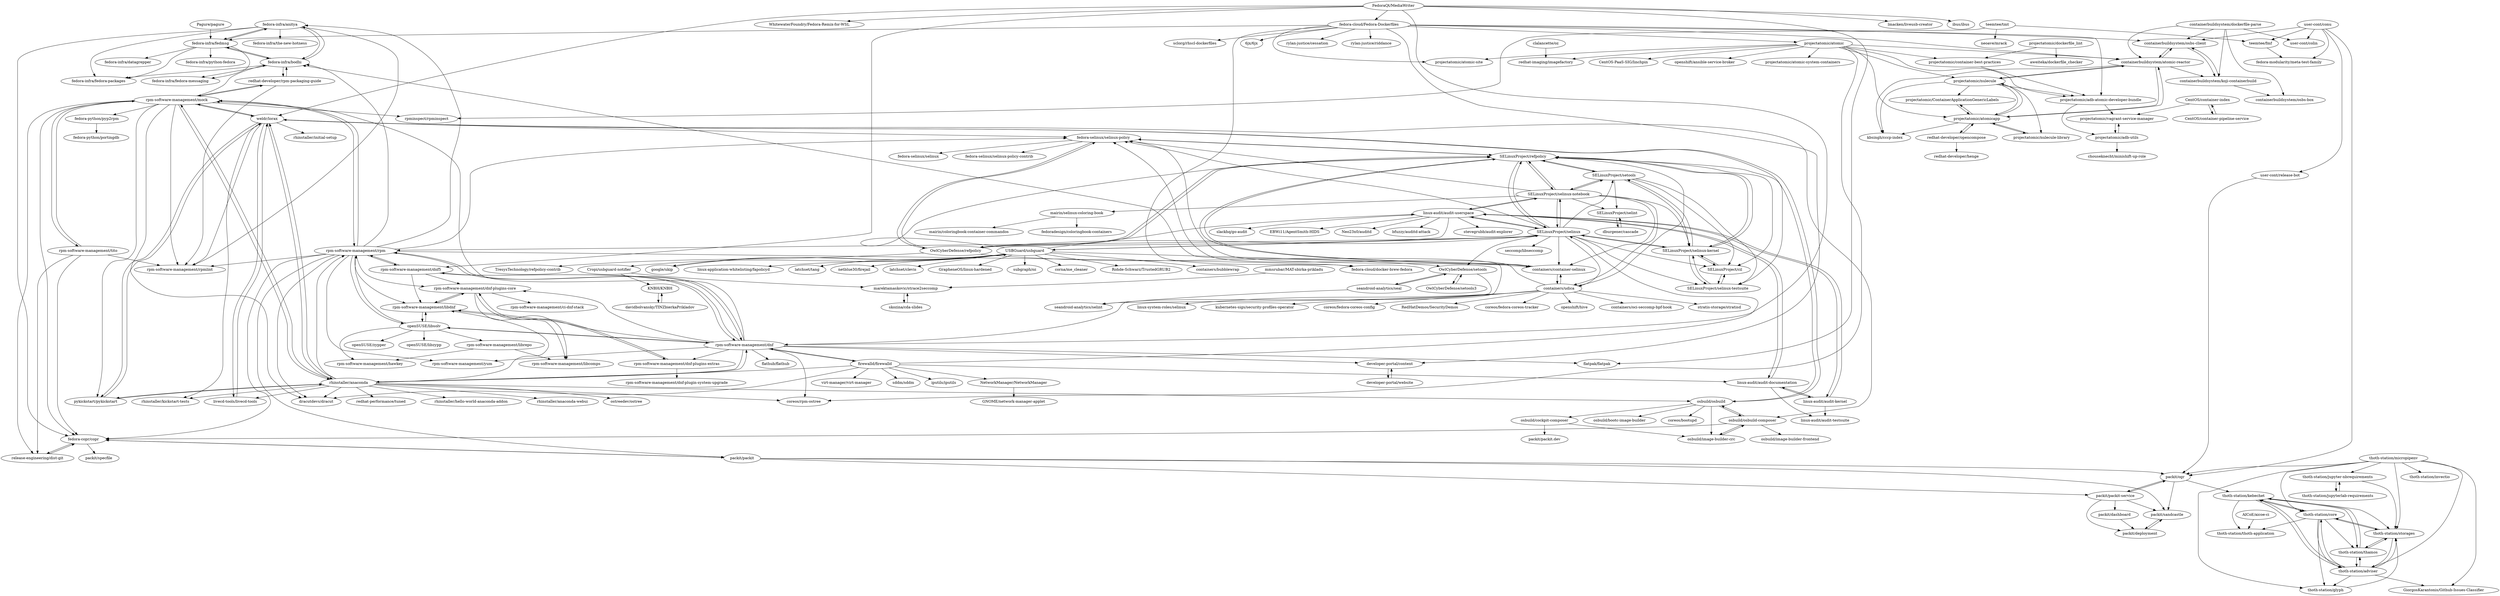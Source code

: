 digraph G {
"fedora-infra/anitya" -> "fedora-infra/fedmsg"
"fedora-infra/anitya" -> "fedora-infra/bodhi"
"fedora-infra/anitya" -> "fedora-infra/the-new-hotness"
"fedora-infra/anitya" -> "fedora-infra/fedora-packages"
"fedora-infra/anitya" -> "rpm-software-management/rpmlint"
"fedora-infra/anitya" -> "fedora-copr/copr"
"osbuild/osbuild" -> "osbuild/osbuild-composer"
"osbuild/osbuild" -> "osbuild/image-builder-crc"
"osbuild/osbuild" -> "osbuild/cockpit-composer"
"osbuild/osbuild" -> "coreos/bootupd" ["e"=1]
"osbuild/osbuild" -> "osbuild/bootc-image-builder" ["e"=1]
"osbuild/osbuild" -> "weldr/lorax"
"SELinuxProject/refpolicy" -> "SELinuxProject/setools"
"SELinuxProject/refpolicy" -> "SELinuxProject/selinux"
"SELinuxProject/refpolicy" -> "SELinuxProject/selinux-notebook"
"SELinuxProject/refpolicy" -> "OwlCyberDefense/refpolicy"
"SELinuxProject/refpolicy" -> "SELinuxProject/selinux-kernel"
"SELinuxProject/refpolicy" -> "fedora-selinux/selinux-policy"
"SELinuxProject/refpolicy" -> "SELinuxProject/selinux-testsuite"
"SELinuxProject/refpolicy" -> "SELinuxProject/cil"
"SELinuxProject/refpolicy" -> "containers/container-selinux"
"clalancette/oz" -> "redhat-imaging/imagefactory"
"SELinuxProject/setools" -> "SELinuxProject/refpolicy"
"SELinuxProject/setools" -> "SELinuxProject/selinux-kernel"
"SELinuxProject/setools" -> "SELinuxProject/cil"
"SELinuxProject/setools" -> "SELinuxProject/selinux-testsuite"
"SELinuxProject/setools" -> "SELinuxProject/selint"
"SELinuxProject/setools" -> "SELinuxProject/selinux-notebook"
"containers/udica" -> "containers/container-selinux"
"containers/udica" -> "RedHatDemos/SecurityDemos" ["e"=1]
"containers/udica" -> "coreos/fedora-coreos-tracker" ["e"=1]
"containers/udica" -> "openshift/hive" ["e"=1]
"containers/udica" -> "containers/oci-seccomp-bpf-hook" ["e"=1]
"containers/udica" -> "fedora-selinux/selinux-policy"
"containers/udica" -> "SELinuxProject/refpolicy"
"containers/udica" -> "stratis-storage/stratisd" ["e"=1]
"containers/udica" -> "linux-system-roles/selinux" ["e"=1]
"containers/udica" -> "kubernetes-sigs/security-profiles-operator" ["e"=1]
"containers/udica" -> "coreos/fedora-coreos-config" ["e"=1]
"KNBH/KNBH" -> "davidbolvansky/TINZbierkaPrikladov"
"davidbolvansky/TINZbierkaPrikladov" -> "KNBH/KNBH"
"packit/packit" -> "packit/ogr"
"packit/packit" -> "fedora-copr/copr"
"packit/packit" -> "packit/packit-service"
"packit/packit" -> "packit/sandcastle"
"fedora-cloud/Fedora-Dockerfiles" -> "6jx/6jx"
"fedora-cloud/Fedora-Dockerfiles" -> "rylan-justice/cessation"
"fedora-cloud/Fedora-Dockerfiles" -> "rylan-justice/riddance"
"fedora-cloud/Fedora-Dockerfiles" -> "sclorg/rhscl-dockerfiles"
"fedora-cloud/Fedora-Dockerfiles" -> "containerbuildsystem/atomic-reactor"
"fedora-cloud/Fedora-Dockerfiles" -> "fedora-cloud/docker-brew-fedora" ["e"=1]
"fedora-cloud/Fedora-Dockerfiles" -> "containerbuildsystem/osbs-client"
"fedora-cloud/Fedora-Dockerfiles" -> "fedora-infra/fedmsg"
"fedora-cloud/Fedora-Dockerfiles" -> "projectatomic/atomic-site"
"fedora-cloud/Fedora-Dockerfiles" -> "projectatomic/adb-atomic-developer-bundle"
"fedora-cloud/Fedora-Dockerfiles" -> "projectatomic/atomic"
"fedora-cloud/Fedora-Dockerfiles" -> "developer-portal/content"
"fedora-infra/bodhi" -> "fedora-infra/fedmsg"
"fedora-infra/bodhi" -> "fedora-infra/anitya"
"fedora-infra/bodhi" -> "fedora-infra/fedora-messaging"
"fedora-infra/bodhi" -> "fedora-infra/fedora-packages"
"fedora-infra/bodhi" -> "redhat-developer/rpm-packaging-guide"
"mairin/selinux-coloring-book" -> "fedoradesign/coloringbook-containers"
"mairin/selinux-coloring-book" -> "mairin/coloringbook-container-commandos"
"thoth-station/core" -> "thoth-station/storages"
"thoth-station/core" -> "thoth-station/adviser"
"thoth-station/core" -> "thoth-station/thamos"
"thoth-station/core" -> "thoth-station/kebechet"
"thoth-station/core" -> "thoth-station/glyph"
"thoth-station/core" -> "thoth-station/thoth-application"
"thoth-station/storages" -> "thoth-station/thamos"
"thoth-station/storages" -> "thoth-station/core"
"thoth-station/storages" -> "thoth-station/adviser"
"thoth-station/adviser" -> "thoth-station/kebechet"
"thoth-station/adviser" -> "thoth-station/thamos"
"thoth-station/adviser" -> "thoth-station/core"
"thoth-station/adviser" -> "thoth-station/storages"
"thoth-station/adviser" -> "GiorgosKarantonis/Github-Issues-Classifier"
"thoth-station/adviser" -> "thoth-station/glyph"
"thoth-station/kebechet" -> "thoth-station/adviser"
"thoth-station/kebechet" -> "thoth-station/thamos"
"thoth-station/kebechet" -> "thoth-station/storages"
"thoth-station/kebechet" -> "thoth-station/core"
"thoth-station/kebechet" -> "thoth-station/thoth-application"
"thoth-station/thamos" -> "thoth-station/storages"
"thoth-station/thamos" -> "thoth-station/adviser"
"thoth-station/thamos" -> "thoth-station/kebechet"
"rpm-software-management/dnf-plugins-core" -> "rpm-software-management/dnf-plugins-extras"
"rpm-software-management/dnf-plugins-core" -> "rpm-software-management/libdnf"
"rpm-software-management/dnf-plugins-core" -> "rpm-software-management/libcomps"
"rpm-software-management/dnf-plugins-core" -> "rpm-software-management/ci-dnf-stack"
"Pagure/pagure" -> "fedora-infra/fedmsg"
"user-cont/conu" -> "user-cont/colin"
"user-cont/conu" -> "user-cont/release-bot"
"user-cont/conu" -> "packit/ogr"
"user-cont/conu" -> "teemtee/fmf"
"user-cont/conu" -> "containerbuildsystem/osbs-client"
"user-cont/conu" -> "fedora-modularity/meta-test-family"
"OwlCyberDefense/setools3" -> "OwlCyberDefense/setools"
"user-cont/release-bot" -> "packit/ogr"
"rpm-software-management/libdnf" -> "openSUSE/libsolv"
"rpm-software-management/libdnf" -> "rpm-software-management/dnf-plugins-core"
"rpm-software-management/libdnf" -> "rpm-software-management/libcomps"
"Cropi/usbguard-notifier" -> "KNBH/KNBH"
"Cropi/usbguard-notifier" -> "marektamaskovic/strace2seccomp"
"packit/packit-service" -> "packit/deployment"
"packit/packit-service" -> "packit/sandcastle"
"packit/packit-service" -> "packit/dashboard"
"packit/packit-service" -> "packit/ogr"
"teemtee/fmf" -> "fedora-modularity/meta-test-family"
"thoth-station/jupyter-nbrequirements" -> "thoth-station/storages"
"thoth-station/jupyter-nbrequirements" -> "thoth-station/jupyterlab-requirements"
"packit/ogr" -> "packit/packit-service"
"packit/ogr" -> "thoth-station/kebechet"
"packit/ogr" -> "packit/sandcastle"
"marektamaskovic/strace2seccomp" -> "skozina/cda-slides"
"packit/sandcastle" -> "packit/deployment"
"SELinuxProject/selinux" -> "SELinuxProject/refpolicy"
"SELinuxProject/selinux" -> "SELinuxProject/selinux-notebook"
"SELinuxProject/selinux" -> "SELinuxProject/selinux-kernel"
"SELinuxProject/selinux" -> "SELinuxProject/setools"
"SELinuxProject/selinux" -> "fedora-selinux/selinux-policy"
"SELinuxProject/selinux" -> "SELinuxProject/cil"
"SELinuxProject/selinux" -> "SELinuxProject/selinux-testsuite"
"SELinuxProject/selinux" -> "OwlCyberDefense/refpolicy"
"SELinuxProject/selinux" -> "containers/udica"
"SELinuxProject/selinux" -> "linux-audit/audit-userspace"
"SELinuxProject/selinux" -> "OwlCyberDefense/setools"
"SELinuxProject/selinux" -> "seccomp/libseccomp" ["e"=1]
"SELinuxProject/selinux" -> "containers/container-selinux"
"SELinuxProject/selinux" -> "rpm-software-management/rpm"
"SELinuxProject/selinux" -> "USBGuard/usbguard"
"osbuild/osbuild-composer" -> "osbuild/image-builder-crc"
"osbuild/osbuild-composer" -> "osbuild/osbuild"
"osbuild/osbuild-composer" -> "osbuild/image-builder-frontend"
"osbuild/osbuild-composer" -> "fedora-copr/copr"
"thoth-station/micropipenv" -> "thoth-station/storages"
"thoth-station/micropipenv" -> "thoth-station/core"
"thoth-station/micropipenv" -> "thoth-station/adviser"
"thoth-station/micropipenv" -> "thoth-station/invectio"
"thoth-station/micropipenv" -> "packit/ogr"
"thoth-station/micropipenv" -> "GiorgosKarantonis/Github-Issues-Classifier"
"thoth-station/micropipenv" -> "thoth-station/glyph"
"thoth-station/micropipenv" -> "thoth-station/jupyter-nbrequirements"
"projectatomic/atomic" -> "projectatomic/atomic-system-containers"
"projectatomic/atomic" -> "projectatomic/nulecule"
"projectatomic/atomic" -> "coreos/rpm-ostree" ["e"=1]
"projectatomic/atomic" -> "projectatomic/atomicapp"
"projectatomic/atomic" -> "projectatomic/container-best-practices"
"projectatomic/atomic" -> "containerbuildsystem/atomic-reactor"
"projectatomic/atomic" -> "projectatomic/atomic-site"
"projectatomic/atomic" -> "CentOS-PaaS-SIG/linchpin" ["e"=1]
"projectatomic/atomic" -> "openshift/ansible-service-broker" ["e"=1]
"projectatomic/atomic" -> "projectatomic/adb-atomic-developer-bundle"
"projectatomic/atomic" -> "redhat-imaging/imagefactory"
"openSUSE/libsolv" -> "rpm-software-management/librepo"
"openSUSE/libsolv" -> "rpm-software-management/libdnf"
"openSUSE/libsolv" -> "rpm-software-management/hawkey"
"openSUSE/libsolv" -> "rpm-software-management/dnf"
"openSUSE/libsolv" -> "openSUSE/libzypp"
"openSUSE/libsolv" -> "openSUSE/zypper" ["e"=1]
"openSUSE/libsolv" -> "rpm-software-management/rpm"
"fedora-selinux/selinux-policy" -> "fedora-selinux/selinux-policy-contrib"
"fedora-selinux/selinux-policy" -> "OwlCyberDefense/refpolicy"
"fedora-selinux/selinux-policy" -> "SELinuxProject/refpolicy"
"fedora-selinux/selinux-policy" -> "fedora-selinux/selinux"
"pykickstart/pykickstart" -> "rhinstaller/anaconda"
"pykickstart/pykickstart" -> "weldr/lorax"
"SELinuxProject/selinux-notebook" -> "SELinuxProject/refpolicy"
"SELinuxProject/selinux-notebook" -> "SELinuxProject/selinux"
"SELinuxProject/selinux-notebook" -> "SELinuxProject/setools"
"SELinuxProject/selinux-notebook" -> "SELinuxProject/selinux-kernel"
"SELinuxProject/selinux-notebook" -> "SELinuxProject/selint"
"SELinuxProject/selinux-notebook" -> "fedora-selinux/selinux-policy"
"SELinuxProject/selinux-notebook" -> "mairin/selinux-coloring-book"
"SELinuxProject/selinux-notebook" -> "containers/container-selinux"
"SELinuxProject/selinux-notebook" -> "linux-audit/audit-userspace"
"SELinuxProject/selinux-notebook" -> "containers/udica"
"OwlCyberDefense/refpolicy" -> "TresysTechnology/refpolicy-contrib"
"OwlCyberDefense/refpolicy" -> "fedora-selinux/selinux-policy"
"OwlCyberDefense/refpolicy" -> "SELinuxProject/refpolicy"
"OwlCyberDefense/refpolicy" -> "OwlCyberDefense/setools"
"google/ukip" -> "USBGuard/usbguard"
"rpm-software-management/dnf-plugins-extras" -> "rpm-software-management/dnf-plugins-core"
"rpm-software-management/dnf-plugins-extras" -> "rpm-software-management/dnf-plugin-system-upgrade"
"rpm-software-management/tito" -> "release-engineering/dist-git"
"rpm-software-management/tito" -> "rpm-software-management/mock"
"rpm-software-management/tito" -> "rpm-software-management/rpmlint"
"rpm-software-management/tito" -> "fedora-copr/copr"
"projectatomic/dockerfile_lint" -> "projectatomic/container-best-practices"
"projectatomic/dockerfile_lint" -> "aweiteka/dockerfile_checker"
"osbuild/image-builder-crc" -> "osbuild/osbuild-composer"
"projectatomic/adb-atomic-developer-bundle" -> "projectatomic/vagrant-service-manager"
"projectatomic/adb-atomic-developer-bundle" -> "projectatomic/adb-utils"
"containerbuildsystem/atomic-reactor" -> "containerbuildsystem/osbs-client"
"containerbuildsystem/atomic-reactor" -> "projectatomic/atomicapp"
"containerbuildsystem/atomic-reactor" -> "kbsingh/cccp-index"
"containerbuildsystem/atomic-reactor" -> "projectatomic/nulecule"
"containerbuildsystem/atomic-reactor" -> "containerbuildsystem/koji-containerbuild"
"SELinuxProject/cil" -> "SELinuxProject/selinux-testsuite"
"SELinuxProject/cil" -> "SELinuxProject/selinux-kernel"
"OwlCyberDefense/setools" -> "OwlCyberDefense/setools3"
"OwlCyberDefense/setools" -> "seandroid-analytics/seal"
"OwlCyberDefense/setools" -> "seandroid-analytics/selint"
"SELinuxProject/selint" -> "dburgener/cascade"
"teemtee/tmt" -> "rpminspect/rpminspect"
"teemtee/tmt" -> "neoave/mrack"
"teemtee/tmt" -> "teemtee/fmf"
"packit/deployment" -> "packit/sandcastle"
"packit/dashboard" -> "packit/deployment"
"thoth-station/glyph" -> "thoth-station/storages"
"AICoE/aicoe-ci" -> "thoth-station/thoth-application"
"weldr/lorax" -> "livecd-tools/livecd-tools"
"weldr/lorax" -> "osbuild/osbuild-composer"
"weldr/lorax" -> "rhinstaller/anaconda"
"weldr/lorax" -> "osbuild/osbuild"
"weldr/lorax" -> "rpm-software-management/mock"
"weldr/lorax" -> "pykickstart/pykickstart"
"weldr/lorax" -> "fedora-selinux/selinux-policy"
"weldr/lorax" -> "rhinstaller/initial-setup"
"weldr/lorax" -> "rpm-software-management/rpmlint"
"weldr/lorax" -> "rhinstaller/kickstart-tests"
"rhinstaller/anaconda" -> "pykickstart/pykickstart"
"rhinstaller/anaconda" -> "weldr/lorax"
"rhinstaller/anaconda" -> "rpm-software-management/dnf"
"rhinstaller/anaconda" -> "rpm-software-management/mock"
"rhinstaller/anaconda" -> "livecd-tools/livecd-tools"
"rhinstaller/anaconda" -> "rhinstaller/hello-world-anaconda-addon"
"rhinstaller/anaconda" -> "dracutdevs/dracut" ["e"=1]
"rhinstaller/anaconda" -> "coreos/rpm-ostree" ["e"=1]
"rhinstaller/anaconda" -> "rhinstaller/anaconda-webui"
"rhinstaller/anaconda" -> "rpm-software-management/rpm"
"rhinstaller/anaconda" -> "osbuild/osbuild"
"rhinstaller/anaconda" -> "rpm-software-management/libdnf"
"rhinstaller/anaconda" -> "ostreedev/ostree" ["e"=1]
"rhinstaller/anaconda" -> "redhat-performance/tuned" ["e"=1]
"rhinstaller/anaconda" -> "rhinstaller/kickstart-tests"
"firewalld/firewalld" -> "rpm-software-management/dnf"
"firewalld/firewalld" -> "rhinstaller/anaconda"
"firewalld/firewalld" -> "NetworkManager/NetworkManager"
"firewalld/firewalld" -> "dracutdevs/dracut" ["e"=1]
"firewalld/firewalld" -> "linux-audit/audit-documentation"
"firewalld/firewalld" -> "sddm/sddm" ["e"=1]
"firewalld/firewalld" -> "iputils/iputils" ["e"=1]
"firewalld/firewalld" -> "virt-manager/virt-manager" ["e"=1]
"firewalld/firewalld" -> "SELinuxProject/selinux"
"USBGuard/usbguard" -> "Cropi/usbguard-notifier"
"USBGuard/usbguard" -> "google/ukip"
"USBGuard/usbguard" -> "linux-application-whitelisting/fapolicyd"
"USBGuard/usbguard" -> "latchset/tang" ["e"=1]
"USBGuard/usbguard" -> "netblue30/firejail" ["e"=1]
"USBGuard/usbguard" -> "latchset/clevis" ["e"=1]
"USBGuard/usbguard" -> "GrapheneOS/linux-hardened" ["e"=1]
"USBGuard/usbguard" -> "SELinuxProject/selinux"
"USBGuard/usbguard" -> "subgraph/oz" ["e"=1]
"USBGuard/usbguard" -> "corna/me_cleaner" ["e"=1]
"USBGuard/usbguard" -> "Rohde-Schwarz/TrustedGRUB2" ["e"=1]
"USBGuard/usbguard" -> "SELinuxProject/refpolicy"
"USBGuard/usbguard" -> "containers/container-selinux"
"USBGuard/usbguard" -> "linux-audit/audit-userspace"
"USBGuard/usbguard" -> "containers/bubblewrap" ["e"=1]
"containerbuildsystem/dockerfile-parse" -> "containerbuildsystem/koji-containerbuild"
"containerbuildsystem/dockerfile-parse" -> "containerbuildsystem/osbs-client"
"containerbuildsystem/dockerfile-parse" -> "containerbuildsystem/atomic-reactor"
"containerbuildsystem/dockerfile-parse" -> "containerbuildsystem/osbs-box"
"containerbuildsystem/dockerfile-parse" -> "user-cont/colin"
"projectatomic/container-best-practices" -> "projectatomic/adb-atomic-developer-bundle"
"rpm-software-management/rpm" -> "rpm-software-management/dnf"
"rpm-software-management/rpm" -> "rpm-software-management/libdnf"
"rpm-software-management/rpm" -> "rpm-software-management/dnf5"
"rpm-software-management/rpm" -> "rpm-software-management/yum"
"rpm-software-management/rpm" -> "fedora-infra/bodhi"
"rpm-software-management/rpm" -> "rpm-software-management/mock"
"rpm-software-management/rpm" -> "fedora-copr/copr"
"rpm-software-management/rpm" -> "rpm-software-management/dnf-plugins-core"
"rpm-software-management/rpm" -> "fedora-selinux/selinux-policy"
"rpm-software-management/rpm" -> "rpm-software-management/rpmlint"
"rpm-software-management/rpm" -> "packit/packit"
"rpm-software-management/rpm" -> "openSUSE/libsolv"
"rpm-software-management/rpm" -> "fedora-cloud/docker-brew-fedora" ["e"=1]
"rpm-software-management/rpm" -> "fedora-infra/anitya"
"rpm-software-management/rpm" -> "dracutdevs/dracut" ["e"=1]
"rpm-software-management/dnf" -> "rpm-software-management/rpm"
"rpm-software-management/dnf" -> "rpm-software-management/dnf5"
"rpm-software-management/dnf" -> "rpm-software-management/libdnf"
"rpm-software-management/dnf" -> "openSUSE/libsolv"
"rpm-software-management/dnf" -> "rpm-software-management/dnf-plugins-core"
"rpm-software-management/dnf" -> "rhinstaller/anaconda"
"rpm-software-management/dnf" -> "rpm-software-management/yum"
"rpm-software-management/dnf" -> "firewalld/firewalld"
"rpm-software-management/dnf" -> "flatpak/flatpak" ["e"=1]
"rpm-software-management/dnf" -> "coreos/rpm-ostree" ["e"=1]
"rpm-software-management/dnf" -> "fedora-infra/bodhi"
"rpm-software-management/dnf" -> "rpm-software-management/dnf-plugins-extras"
"rpm-software-management/dnf" -> "flathub/flathub" ["e"=1]
"rpm-software-management/dnf" -> "rpm-software-management/mock"
"rpm-software-management/dnf" -> "developer-portal/content"
"livecd-tools/livecd-tools" -> "weldr/lorax"
"projectatomic/nulecule" -> "projectatomic/atomicapp"
"projectatomic/nulecule" -> "projectatomic/nulecule-library"
"projectatomic/nulecule" -> "containerbuildsystem/atomic-reactor"
"projectatomic/nulecule" -> "kbsingh/cccp-index"
"projectatomic/nulecule" -> "projectatomic/adb-atomic-developer-bundle"
"projectatomic/nulecule" -> "projectatomic/ContainerApplicationGenericLabels"
"release-engineering/dist-git" -> "fedora-copr/copr"
"seandroid-analytics/seal" -> "seandroid-analytics/selint"
"seandroid-analytics/seal" -> "OwlCyberDefense/setools"
"fedora-python/pyp2rpm" -> "fedora-python/portingdb"
"containers/container-selinux" -> "containers/udica"
"containers/container-selinux" -> "fedora-selinux/selinux-policy"
"containers/container-selinux" -> "SELinuxProject/refpolicy"
"fedora-infra/fedmsg" -> "fedora-infra/datagrepper"
"fedora-infra/fedmsg" -> "fedora-infra/fedora-messaging"
"fedora-infra/fedmsg" -> "fedora-infra/bodhi"
"fedora-infra/fedmsg" -> "fedora-infra/fedora-packages"
"fedora-infra/fedmsg" -> "fedora-infra/anitya"
"fedora-infra/fedmsg" -> "fedora-infra/python-fedora"
"SELinuxProject/selinux-testsuite" -> "SELinuxProject/cil"
"SELinuxProject/selinux-testsuite" -> "SELinuxProject/selinux-kernel"
"containerbuildsystem/koji-containerbuild" -> "containerbuildsystem/osbs-box"
"containerbuildsystem/koji-containerbuild" -> "containerbuildsystem/osbs-client"
"developer-portal/website" -> "developer-portal/content"
"developer-portal/content" -> "developer-portal/website"
"containerbuildsystem/osbs-client" -> "containerbuildsystem/atomic-reactor"
"containerbuildsystem/osbs-client" -> "containerbuildsystem/koji-containerbuild"
"projectatomic/ContainerApplicationGenericLabels" -> "projectatomic/atomicapp"
"thoth-station/jupyterlab-requirements" -> "thoth-station/jupyter-nbrequirements"
"projectatomic/atomicapp" -> "projectatomic/nulecule-library"
"projectatomic/atomicapp" -> "projectatomic/nulecule"
"projectatomic/atomicapp" -> "redhat-developer/opencompose"
"projectatomic/atomicapp" -> "kbsingh/cccp-index"
"projectatomic/atomicapp" -> "containerbuildsystem/atomic-reactor"
"projectatomic/atomicapp" -> "projectatomic/ContainerApplicationGenericLabels"
"NetworkManager/NetworkManager" -> "GNOME/network-manager-applet"
"linux-audit/audit-documentation" -> "linux-audit/audit-kernel"
"linux-audit/audit-documentation" -> "linux-audit/audit-userspace"
"linux-audit/audit-documentation" -> "linux-audit/audit-testsuite"
"dburgener/cascade" -> "SELinuxProject/selint"
"projectatomic/nulecule-library" -> "projectatomic/atomicapp"
"mmsrubar/MAT-sbirka-prikladu" -> "marektamaskovic/strace2seccomp"
"rpm-software-management/dnf5" -> "rpm-software-management/libdnf"
"rpm-software-management/dnf5" -> "rpm-software-management/dnf"
"rpm-software-management/dnf5" -> "rpm-software-management/dnf-plugins-core"
"rpm-software-management/dnf5" -> "rpm-software-management/rpm"
"FedoraQt/MediaWriter" -> "rpm-software-management/dnf"
"FedoraQt/MediaWriter" -> "rpm-software-management/dnf5"
"FedoraQt/MediaWriter" -> "fedora-cloud/Fedora-Dockerfiles"
"FedoraQt/MediaWriter" -> "lmacken/liveusb-creator"
"FedoraQt/MediaWriter" -> "flatpak/flatpak" ["e"=1]
"FedoraQt/MediaWriter" -> "ibus/ibus" ["e"=1]
"FedoraQt/MediaWriter" -> "weldr/lorax"
"FedoraQt/MediaWriter" -> "WhitewaterFoundry/Fedora-Remix-for-WSL" ["e"=1]
"linux-audit/audit-kernel" -> "linux-audit/audit-userspace"
"linux-audit/audit-kernel" -> "linux-audit/audit-documentation"
"linux-audit/audit-kernel" -> "linux-audit/audit-testsuite"
"linux-audit/audit-userspace" -> "linux-audit/audit-kernel"
"linux-audit/audit-userspace" -> "linux-audit/audit-documentation"
"linux-audit/audit-userspace" -> "Neo23x0/auditd" ["e"=1]
"linux-audit/audit-userspace" -> "bfuzzy/auditd-attack" ["e"=1]
"linux-audit/audit-userspace" -> "stevegrubb/audit-explorer"
"linux-audit/audit-userspace" -> "slackhq/go-audit" ["e"=1]
"linux-audit/audit-userspace" -> "OwlCyberDefense/refpolicy"
"linux-audit/audit-userspace" -> "EBWi11/AgentSmith-HIDS" ["e"=1]
"linux-audit/audit-userspace" -> "SELinuxProject/selinux-notebook"
"linux-audit/audit-userspace" -> "SELinuxProject/selinux"
"fedora-copr/copr" -> "release-engineering/dist-git"
"fedora-copr/copr" -> "packit/specfile"
"fedora-copr/copr" -> "packit/packit"
"projectatomic/vagrant-service-manager" -> "projectatomic/adb-utils"
"projectatomic/adb-utils" -> "projectatomic/vagrant-service-manager"
"projectatomic/adb-utils" -> "chouseknecht/minishift-up-role"
"redhat-developer/rpm-packaging-guide" -> "rpm-software-management/mock"
"redhat-developer/rpm-packaging-guide" -> "fedora-infra/bodhi"
"redhat-developer/rpm-packaging-guide" -> "rpm-software-management/rpmlint"
"rpm-software-management/mock" -> "rpm-software-management/tito"
"rpm-software-management/mock" -> "release-engineering/dist-git"
"rpm-software-management/mock" -> "fedora-copr/copr"
"rpm-software-management/mock" -> "rpm-software-management/rpmlint"
"rpm-software-management/mock" -> "redhat-developer/rpm-packaging-guide"
"rpm-software-management/mock" -> "weldr/lorax"
"rpm-software-management/mock" -> "rpm-software-management/rpm"
"rpm-software-management/mock" -> "pykickstart/pykickstart"
"rpm-software-management/mock" -> "dracutdevs/dracut" ["e"=1]
"rpm-software-management/mock" -> "rpminspect/rpminspect"
"rpm-software-management/mock" -> "rhinstaller/anaconda"
"rpm-software-management/mock" -> "fedora-python/pyp2rpm"
"rpm-software-management/mock" -> "fedora-infra/bodhi"
"SELinuxProject/selinux-kernel" -> "SELinuxProject/selinux-testsuite"
"SELinuxProject/selinux-kernel" -> "SELinuxProject/cil"
"SELinuxProject/selinux-kernel" -> "SELinuxProject/setools"
"SELinuxProject/selinux-kernel" -> "SELinuxProject/refpolicy"
"SELinuxProject/selinux-kernel" -> "SELinuxProject/selinux"
"osbuild/cockpit-composer" -> "osbuild/image-builder-crc"
"osbuild/cockpit-composer" -> "packit/packit.dev"
"rpm-software-management/librepo" -> "rpm-software-management/hawkey"
"rpm-software-management/librepo" -> "rpm-software-management/libcomps"
"CentOS/container-index" -> "CentOS/container-pipeline-service"
"CentOS/container-index" -> "projectatomic/vagrant-service-manager"
"CentOS/container-pipeline-service" -> "CentOS/container-index"
"skozina/cda-slides" -> "marektamaskovic/strace2seccomp"
"redhat-developer/opencompose" -> "redhat-developer/henge"
"redhat-developer/opencompose" -> "projectatomic/atomicapp"
"fedora-infra/anitya" ["l"="-17.526,-2.819"]
"fedora-infra/fedmsg" ["l"="-17.559,-2.855"]
"fedora-infra/bodhi" ["l"="-17.548,-2.805"]
"fedora-infra/the-new-hotness" ["l"="-17.515,-2.853"]
"fedora-infra/fedora-packages" ["l"="-17.545,-2.838"]
"rpm-software-management/rpmlint" ["l"="-17.532,-2.773"]
"fedora-copr/copr" ["l"="-17.475,-2.781"]
"osbuild/osbuild" ["l"="-17.505,-2.669"]
"osbuild/osbuild-composer" ["l"="-17.482,-2.685"]
"osbuild/image-builder-crc" ["l"="-17.477,-2.658"]
"osbuild/cockpit-composer" ["l"="-17.468,-2.635"]
"coreos/bootupd" ["l"="-16.924,-2.831"]
"osbuild/bootc-image-builder" ["l"="-17.003,-2.855"]
"weldr/lorax" ["l"="-17.536,-2.699"]
"SELinuxProject/refpolicy" ["l"="-17.553,-2.547"]
"SELinuxProject/setools" ["l"="-17.521,-2.536"]
"SELinuxProject/selinux" ["l"="-17.566,-2.569"]
"SELinuxProject/selinux-notebook" ["l"="-17.543,-2.528"]
"OwlCyberDefense/refpolicy" ["l"="-17.587,-2.576"]
"SELinuxProject/selinux-kernel" ["l"="-17.532,-2.552"]
"fedora-selinux/selinux-policy" ["l"="-17.549,-2.594"]
"SELinuxProject/selinux-testsuite" ["l"="-17.515,-2.557"]
"SELinuxProject/cil" ["l"="-17.528,-2.569"]
"containers/container-selinux" ["l"="-17.577,-2.535"]
"clalancette/oz" ["l"="-17.589,-2.959"]
"redhat-imaging/imagefactory" ["l"="-17.616,-2.969"]
"SELinuxProject/selint" ["l"="-17.501,-2.509"]
"containers/udica" ["l"="-17.563,-2.513"]
"RedHatDemos/SecurityDemos" ["l"="10.589,-11.464"]
"coreos/fedora-coreos-tracker" ["l"="-16.881,-2.837"]
"openshift/hive" ["l"="10.428,-11.414"]
"containers/oci-seccomp-bpf-hook" ["l"="8.022,-8.699"]
"stratis-storage/stratisd" ["l"="-14.878,-0.889"]
"linux-system-roles/selinux" ["l"="8.546,-11.932"]
"kubernetes-sigs/security-profiles-operator" ["l"="7.574,-8.981"]
"coreos/fedora-coreos-config" ["l"="-16.867,-2.853"]
"KNBH/KNBH" ["l"="-17.637,-2.407"]
"davidbolvansky/TINZbierkaPrikladov" ["l"="-17.637,-2.387"]
"packit/packit" ["l"="-17.448,-2.828"]
"packit/ogr" ["l"="-17.421,-2.907"]
"packit/packit-service" ["l"="-17.421,-2.877"]
"packit/sandcastle" ["l"="-17.427,-2.865"]
"fedora-cloud/Fedora-Dockerfiles" ["l"="-17.613,-2.917"]
"6jx/6jx" ["l"="-17.592,-2.925"]
"rylan-justice/cessation" ["l"="-17.637,-2.921"]
"rylan-justice/riddance" ["l"="-17.63,-2.9"]
"sclorg/rhscl-dockerfiles" ["l"="-17.655,-2.908"]
"containerbuildsystem/atomic-reactor" ["l"="-17.592,-2.995"]
"fedora-cloud/docker-brew-fedora" ["l"="-49.506,7.702"]
"containerbuildsystem/osbs-client" ["l"="-17.559,-2.971"]
"projectatomic/atomic-site" ["l"="-17.64,-2.948"]
"projectatomic/adb-atomic-developer-bundle" ["l"="-17.665,-2.992"]
"projectatomic/atomic" ["l"="-17.64,-2.986"]
"developer-portal/content" ["l"="-17.604,-2.839"]
"fedora-infra/fedora-messaging" ["l"="-17.572,-2.832"]
"redhat-developer/rpm-packaging-guide" ["l"="-17.528,-2.795"]
"mairin/selinux-coloring-book" ["l"="-17.504,-2.45"]
"fedoradesign/coloringbook-containers" ["l"="-17.499,-2.413"]
"mairin/coloringbook-container-commandos" ["l"="-17.474,-2.428"]
"thoth-station/core" ["l"="-17.368,-2.965"]
"thoth-station/storages" ["l"="-17.352,-2.952"]
"thoth-station/adviser" ["l"="-17.365,-2.952"]
"thoth-station/thamos" ["l"="-17.358,-2.968"]
"thoth-station/kebechet" ["l"="-17.38,-2.951"]
"thoth-station/glyph" ["l"="-17.346,-2.961"]
"thoth-station/thoth-application" ["l"="-17.375,-2.982"]
"GiorgosKarantonis/Github-Issues-Classifier" ["l"="-17.382,-2.961"]
"rpm-software-management/dnf-plugins-core" ["l"="-17.487,-2.729"]
"rpm-software-management/dnf-plugins-extras" ["l"="-17.47,-2.747"]
"rpm-software-management/libdnf" ["l"="-17.499,-2.71"]
"rpm-software-management/libcomps" ["l"="-17.463,-2.699"]
"rpm-software-management/ci-dnf-stack" ["l"="-17.447,-2.733"]
"Pagure/pagure" ["l"="-17.543,-2.897"]
"user-cont/conu" ["l"="-17.48,-2.954"]
"user-cont/colin" ["l"="-17.505,-2.988"]
"user-cont/release-bot" ["l"="-17.44,-2.94"]
"teemtee/fmf" ["l"="-17.471,-2.927"]
"fedora-modularity/meta-test-family" ["l"="-17.463,-2.947"]
"OwlCyberDefense/setools3" ["l"="-17.657,-2.515"]
"OwlCyberDefense/setools" ["l"="-17.638,-2.539"]
"openSUSE/libsolv" ["l"="-17.47,-2.717"]
"Cropi/usbguard-notifier" ["l"="-17.637,-2.436"]
"marektamaskovic/strace2seccomp" ["l"="-17.661,-2.409"]
"packit/deployment" ["l"="-17.409,-2.866"]
"packit/dashboard" ["l"="-17.397,-2.879"]
"thoth-station/jupyter-nbrequirements" ["l"="-17.331,-2.947"]
"thoth-station/jupyterlab-requirements" ["l"="-17.311,-2.954"]
"skozina/cda-slides" ["l"="-17.667,-2.39"]
"linux-audit/audit-userspace" ["l"="-17.61,-2.559"]
"seccomp/libseccomp" ["l"="8.872,-8.279"]
"rpm-software-management/rpm" ["l"="-17.511,-2.734"]
"USBGuard/usbguard" ["l"="-17.603,-2.498"]
"osbuild/image-builder-frontend" ["l"="-17.451,-2.665"]
"thoth-station/micropipenv" ["l"="-17.363,-2.934"]
"thoth-station/invectio" ["l"="-17.338,-2.921"]
"projectatomic/atomic-system-containers" ["l"="-17.66,-3.022"]
"projectatomic/nulecule" ["l"="-17.621,-3.017"]
"coreos/rpm-ostree" ["l"="-16.944,-2.821"]
"projectatomic/atomicapp" ["l"="-17.606,-3.032"]
"projectatomic/container-best-practices" ["l"="-17.701,-2.995"]
"CentOS-PaaS-SIG/linchpin" ["l"="10.533,-11.161"]
"openshift/ansible-service-broker" ["l"="8.07,-13.863"]
"rpm-software-management/librepo" ["l"="-17.436,-2.696"]
"rpm-software-management/hawkey" ["l"="-17.424,-2.716"]
"rpm-software-management/dnf" ["l"="-17.543,-2.744"]
"openSUSE/libzypp" ["l"="-17.407,-2.699"]
"openSUSE/zypper" ["l"="35.885,19.184"]
"fedora-selinux/selinux-policy-contrib" ["l"="-17.512,-2.596"]
"fedora-selinux/selinux" ["l"="-17.529,-2.61"]
"pykickstart/pykickstart" ["l"="-17.57,-2.727"]
"rhinstaller/anaconda" ["l"="-17.555,-2.709"]
"TresysTechnology/refpolicy-contrib" ["l"="-17.6,-2.601"]
"google/ukip" ["l"="-17.603,-2.45"]
"rpm-software-management/dnf-plugin-system-upgrade" ["l"="-17.429,-2.748"]
"rpm-software-management/tito" ["l"="-17.497,-2.794"]
"release-engineering/dist-git" ["l"="-17.472,-2.802"]
"rpm-software-management/mock" ["l"="-17.514,-2.763"]
"projectatomic/dockerfile_lint" ["l"="-17.753,-3.01"]
"aweiteka/dockerfile_checker" ["l"="-17.779,-3.02"]
"projectatomic/vagrant-service-manager" ["l"="-17.688,-3.034"]
"projectatomic/adb-utils" ["l"="-17.689,-3.017"]
"kbsingh/cccp-index" ["l"="-17.596,-3.016"]
"containerbuildsystem/koji-containerbuild" ["l"="-17.56,-2.991"]
"seandroid-analytics/seal" ["l"="-17.67,-2.53"]
"seandroid-analytics/selint" ["l"="-17.668,-2.546"]
"dburgener/cascade" ["l"="-17.477,-2.498"]
"teemtee/tmt" ["l"="-17.471,-2.89"]
"rpminspect/rpminspect" ["l"="-17.485,-2.838"]
"neoave/mrack" ["l"="-17.454,-2.904"]
"AICoE/aicoe-ci" ["l"="-17.366,-3.005"]
"livecd-tools/livecd-tools" ["l"="-17.555,-2.668"]
"rhinstaller/initial-setup" ["l"="-17.57,-2.683"]
"rhinstaller/kickstart-tests" ["l"="-17.535,-2.675"]
"rhinstaller/hello-world-anaconda-addon" ["l"="-17.596,-2.714"]
"dracutdevs/dracut" ["l"="-16.91,-2.596"]
"rhinstaller/anaconda-webui" ["l"="-17.584,-2.702"]
"ostreedev/ostree" ["l"="-16.93,-2.766"]
"redhat-performance/tuned" ["l"="6.893,-6.112"]
"firewalld/firewalld" ["l"="-17.603,-2.669"]
"NetworkManager/NetworkManager" ["l"="-17.675,-2.672"]
"linux-audit/audit-documentation" ["l"="-17.63,-2.603"]
"sddm/sddm" ["l"="-12.868,-3.441"]
"iputils/iputils" ["l"="6.43,-4.989"]
"virt-manager/virt-manager" ["l"="9.217,-8.959"]
"linux-application-whitelisting/fapolicyd" ["l"="-17.645,-2.468"]
"latchset/tang" ["l"="-18.826,-42.989"]
"netblue30/firejail" ["l"="-53.276,9.821"]
"latchset/clevis" ["l"="-18.794,-42.986"]
"GrapheneOS/linux-hardened" ["l"="-52.726,9.671"]
"subgraph/oz" ["l"="10.242,-9.534"]
"corna/me_cleaner" ["l"="-40.49,-33.98"]
"Rohde-Schwarz/TrustedGRUB2" ["l"="-18.863,-42.927"]
"containers/bubblewrap" ["l"="-16.939,-2.711"]
"containerbuildsystem/dockerfile-parse" ["l"="-17.543,-3.002"]
"containerbuildsystem/osbs-box" ["l"="-17.538,-2.986"]
"rpm-software-management/dnf5" ["l"="-17.531,-2.726"]
"rpm-software-management/yum" ["l"="-17.491,-2.757"]
"flatpak/flatpak" ["l"="-14.204,-0.819"]
"flathub/flathub" ["l"="-14.138,-0.683"]
"projectatomic/nulecule-library" ["l"="-17.609,-3.049"]
"projectatomic/ContainerApplicationGenericLabels" ["l"="-17.626,-3.049"]
"fedora-python/pyp2rpm" ["l"="-17.436,-2.777"]
"fedora-python/portingdb" ["l"="-17.4,-2.782"]
"fedora-infra/datagrepper" ["l"="-17.569,-2.882"]
"fedora-infra/python-fedora" ["l"="-17.583,-2.867"]
"developer-portal/website" ["l"="-17.63,-2.846"]
"redhat-developer/opencompose" ["l"="-17.593,-3.064"]
"GNOME/network-manager-applet" ["l"="-17.705,-2.673"]
"linux-audit/audit-kernel" ["l"="-17.641,-2.58"]
"linux-audit/audit-testsuite" ["l"="-17.66,-2.6"]
"mmsrubar/MAT-sbirka-prikladu" ["l"="-17.682,-2.399"]
"FedoraQt/MediaWriter" ["l"="-17.594,-2.782"]
"lmacken/liveusb-creator" ["l"="-17.644,-2.788"]
"ibus/ibus" ["l"="21.112,2.249"]
"WhitewaterFoundry/Fedora-Remix-for-WSL" ["l"="-49.357,7.677"]
"Neo23x0/auditd" ["l"="-42.513,-33.186"]
"bfuzzy/auditd-attack" ["l"="-42.608,-33.154"]
"stevegrubb/audit-explorer" ["l"="-17.648,-2.559"]
"slackhq/go-audit" ["l"="-42.776,-33.238"]
"EBWi11/AgentSmith-HIDS" ["l"="-44.899,-29.629"]
"packit/specfile" ["l"="-17.444,-2.798"]
"chouseknecht/minishift-up-role" ["l"="-17.709,-3.033"]
"packit/packit.dev" ["l"="-17.447,-2.621"]
"CentOS/container-index" ["l"="-17.708,-3.07"]
"CentOS/container-pipeline-service" ["l"="-17.719,-3.09"]
"redhat-developer/henge" ["l"="-17.589,-3.09"]
}